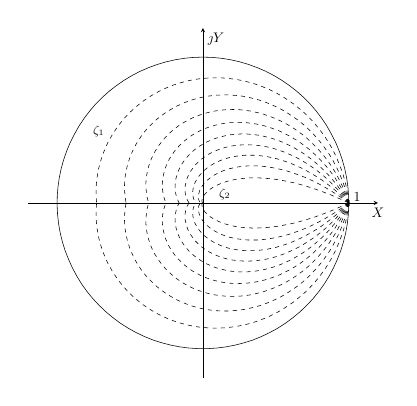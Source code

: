 % This file was created by matlab2tikz.
%
%The latest updates can be retrieved from
%  http://www.mathworks.com/matlabcentral/fileexchange/22022-matlab2tikz-matlab2tikz
%where you can also make suggestions and rate matlab2tikz.
%
\begin{tikzpicture}[scale = 0.5]

\begin{axis}[%
  axis lines=center,
  width=3.5in,
  height=3.5in,
  scale only axis,
  xmin=-1.2,
  xmax=1.2,
  ymin=-1.2,
  ymax=1.2,
  xtick={1},
  ytick=\empty,
  xticklabel style={anchor=south west, draw=none},
  xlabel={$X$},
  ylabel={$\jmath Y$},
  x label style={anchor=north}
]
\addplot [color=black, forget plot]
  table[row sep=crcr]{%
0	1\\
0.063	0.998\\
0.127	0.992\\
0.189	0.982\\
0.251	0.968\\
0.312	0.95\\
0.372	0.928\\
0.43	0.903\\
0.486	0.874\\
0.541	0.841\\
0.593	0.805\\
0.643	0.766\\
0.69	0.724\\
0.735	0.679\\
0.776	0.631\\
0.815	0.58\\
0.85	0.527\\
0.881	0.472\\
0.91	0.415\\
0.934	0.357\\
0.955	0.297\\
0.972	0.236\\
0.985	0.174\\
0.994	0.111\\
0.999	0.048\\
1.0	-0.016\\
0.997	-0.079\\
0.99	-0.142\\
0.979	-0.205\\
0.964	-0.266\\
0.945	-0.327\\
0.922	-0.386\\
0.896	-0.444\\
0.866	-0.5\\
0.833	-0.554\\
0.796	-0.606\\
0.756	-0.655\\
0.713	-0.701\\
0.667	-0.745\\
0.618	-0.786\\
0.567	-0.824\\
0.514	-0.858\\
0.458	-0.889\\
0.401	-0.916\\
0.342	-0.94\\
0.282	-0.959\\
0.22	-0.975\\
0.158	-0.987\\
0.095	-0.995\\
0.032	-0.999\\
-0.032	-0.999\\
-0.095	-0.995\\
-0.158	-0.987\\
-0.22	-0.975\\
-0.282	-0.959\\
-0.342	-0.94\\
-0.401	-0.916\\
-0.458	-0.889\\
-0.514	-0.858\\
-0.567	-0.824\\
-0.618	-0.786\\
-0.667	-0.745\\
-0.713	-0.701\\
-0.756	-0.655\\
-0.796	-0.606\\
-0.833	-0.554\\
-0.866	-0.5\\
-0.896	-0.444\\
-0.922	-0.386\\
-0.945	-0.327\\
-0.964	-0.266\\
-0.979	-0.205\\
-0.99	-0.142\\
-0.997	-0.079\\
-1.0	-0.016\\
-0.999	0.048\\
-0.994	0.111\\
-0.985	0.174\\
-0.972	0.236\\
-0.955	0.297\\
-0.934	0.357\\
-0.91	0.415\\
-0.881	0.472\\
-0.85	0.527\\
-0.815	0.58\\
-0.776	0.631\\
-0.735	0.679\\
-0.69	0.724\\
-0.643	0.766\\
-0.593	0.805\\
-0.541	0.841\\
-0.486	0.874\\
-0.43	0.903\\
-0.372	0.928\\
-0.312	0.95\\
-0.251	0.968\\
-0.189	0.982\\
-0.127	0.992\\
-0.063	0.998\\
-2.449e-16	1\\
};
\addplot [color=black, dashed, forget plot]
  table[row sep=crcr]{%
1	0\\
0.996	0.031\\
0.992	0.062\\
0.986	0.093\\
0.98	0.124\\
0.972	0.154\\
0.964	0.184\\
0.955	0.213\\
0.944	0.242\\
0.933	0.271\\
0.921	0.299\\
0.909	0.327\\
0.895	0.354\\
0.881	0.381\\
0.866	0.407\\
0.85	0.433\\
0.833	0.458\\
0.816	0.482\\
0.798	0.506\\
0.779	0.529\\
0.76	0.552\\
0.739	0.574\\
0.719	0.595\\
0.698	0.615\\
0.676	0.635\\
0.653	0.653\\
0.631	0.672\\
0.607	0.689\\
0.583	0.705\\
0.559	0.721\\
0.535	0.736\\
0.51	0.75\\
0.484	0.763\\
0.459	0.776\\
0.433	0.787\\
0.406	0.798\\
0.38	0.808\\
0.353	0.817\\
0.327	0.825\\
0.299	0.832\\
0.272	0.838\\
0.245	0.844\\
0.218	0.848\\
0.19	0.852\\
0.163	0.855\\
0.136	0.857\\
0.108	0.858\\
0.081	0.858\\
0.054	0.858\\
0.027	0.856\\
5.229e-17	0.854\\
-0.027	0.851\\
-0.053	0.847\\
-0.08	0.842\\
-0.106	0.837\\
-0.131	0.83\\
-0.157	0.823\\
-0.182	0.815\\
-0.207	0.807\\
-0.232	0.797\\
-0.256	0.787\\
-0.279	0.776\\
-0.303	0.764\\
-0.326	0.752\\
-0.348	0.739\\
-0.37	0.726\\
-0.391	0.711\\
-0.412	0.697\\
-0.432	0.681\\
-0.452	0.665\\
-0.471	0.649\\
-0.49	0.631\\
-0.508	0.614\\
-0.525	0.596\\
-0.542	0.577\\
-0.558	0.558\\
-0.573	0.539\\
-0.588	0.519\\
-0.602	0.498\\
-0.616	0.478\\
-0.628	0.457\\
-0.64	0.435\\
-0.652	0.414\\
-0.662	0.392\\
-0.672	0.37\\
-0.681	0.347\\
-0.69	0.325\\
-0.697	0.302\\
-0.704	0.279\\
-0.71	0.256\\
-0.716	0.233\\
-0.72	0.209\\
-0.724	0.186\\
-0.728	0.163\\
-0.73	0.139\\
-0.732	0.116\\
-0.733	0.093\\
-0.733	0.069\\
-0.732	0.046\\
-0.731	0.023\\
-0.729	8.931e-17\\
};
\addplot [color=black, dashed, forget plot]
  table[row sep=crcr]{%
1	-0\\
0.996	-0.031\\
0.992	-0.062\\
0.986	-0.093\\
0.98	-0.124\\
0.972	-0.154\\
0.964	-0.184\\
0.955	-0.213\\
0.944	-0.242\\
0.933	-0.271\\
0.921	-0.299\\
0.909	-0.327\\
0.895	-0.354\\
0.881	-0.381\\
0.866	-0.407\\
0.85	-0.433\\
0.833	-0.458\\
0.816	-0.482\\
0.798	-0.506\\
0.779	-0.529\\
0.76	-0.552\\
0.739	-0.574\\
0.719	-0.595\\
0.698	-0.615\\
0.676	-0.635\\
0.653	-0.653\\
0.631	-0.672\\
0.607	-0.689\\
0.583	-0.705\\
0.559	-0.721\\
0.535	-0.736\\
0.51	-0.75\\
0.484	-0.763\\
0.459	-0.776\\
0.433	-0.787\\
0.406	-0.798\\
0.38	-0.808\\
0.353	-0.817\\
0.327	-0.825\\
0.299	-0.832\\
0.272	-0.838\\
0.245	-0.844\\
0.218	-0.848\\
0.19	-0.852\\
0.163	-0.855\\
0.136	-0.857\\
0.108	-0.858\\
0.081	-0.858\\
0.054	-0.858\\
0.027	-0.856\\
5.229e-17	-0.854\\
-0.027	-0.851\\
-0.053	-0.847\\
-0.08	-0.842\\
-0.106	-0.837\\
-0.131	-0.83\\
-0.157	-0.823\\
-0.182	-0.815\\
-0.207	-0.807\\
-0.232	-0.797\\
-0.256	-0.787\\
-0.279	-0.776\\
-0.303	-0.764\\
-0.326	-0.752\\
-0.348	-0.739\\
-0.37	-0.726\\
-0.391	-0.711\\
-0.412	-0.697\\
-0.432	-0.681\\
-0.452	-0.665\\
-0.471	-0.649\\
-0.49	-0.631\\
-0.508	-0.614\\
-0.525	-0.596\\
-0.542	-0.577\\
-0.558	-0.558\\
-0.573	-0.539\\
-0.588	-0.519\\
-0.602	-0.498\\
-0.616	-0.478\\
-0.628	-0.457\\
-0.64	-0.435\\
-0.652	-0.414\\
-0.662	-0.392\\
-0.672	-0.37\\
-0.681	-0.347\\
-0.69	-0.325\\
-0.697	-0.302\\
-0.704	-0.279\\
-0.71	-0.256\\
-0.716	-0.233\\
-0.72	-0.209\\
-0.724	-0.186\\
-0.728	-0.163\\
-0.73	-0.139\\
-0.732	-0.116\\
-0.733	-0.093\\
-0.733	-0.069\\
-0.732	-0.046\\
-0.731	-0.023\\
-0.729	-8.931e-17\\
};
\addplot [color=black, dashed, forget plot]
  table[row sep=crcr]{%
1	0\\
0.993	0.031\\
0.985	0.062\\
0.977	0.092\\
0.967	0.122\\
0.957	0.151\\
0.945	0.18\\
0.933	0.209\\
0.92	0.236\\
0.906	0.263\\
0.892	0.29\\
0.877	0.316\\
0.861	0.341\\
0.844	0.365\\
0.827	0.389\\
0.809	0.412\\
0.791	0.435\\
0.772	0.456\\
0.752	0.477\\
0.732	0.498\\
0.712	0.517\\
0.691	0.536\\
0.669	0.554\\
0.647	0.571\\
0.625	0.587\\
0.602	0.602\\
0.579	0.617\\
0.556	0.631\\
0.533	0.644\\
0.509	0.656\\
0.485	0.667\\
0.461	0.678\\
0.436	0.688\\
0.412	0.697\\
0.387	0.705\\
0.363	0.712\\
0.338	0.718\\
0.313	0.724\\
0.289	0.729\\
0.264	0.733\\
0.239	0.736\\
0.214	0.738\\
0.19	0.74\\
0.166	0.741\\
0.141	0.741\\
0.117	0.74\\
0.093	0.739\\
0.07	0.736\\
0.046	0.734\\
0.023	0.73\\
4.444e-17	0.726\\
-0.023	0.721\\
-0.045	0.715\\
-0.067	0.709\\
-0.089	0.702\\
-0.11	0.694\\
-0.131	0.686\\
-0.151	0.677\\
-0.171	0.668\\
-0.191	0.658\\
-0.21	0.647\\
-0.229	0.636\\
-0.247	0.625\\
-0.265	0.613\\
-0.282	0.6\\
-0.299	0.587\\
-0.316	0.574\\
-0.331	0.56\\
-0.346	0.546\\
-0.361	0.531\\
-0.375	0.516\\
-0.389	0.501\\
-0.402	0.486\\
-0.414	0.47\\
-0.426	0.454\\
-0.437	0.437\\
-0.448	0.42\\
-0.458	0.404\\
-0.467	0.387\\
-0.476	0.369\\
-0.484	0.352\\
-0.492	0.334\\
-0.499	0.317\\
-0.505	0.299\\
-0.511	0.281\\
-0.517	0.263\\
-0.521	0.245\\
-0.525	0.227\\
-0.529	0.209\\
-0.532	0.191\\
-0.534	0.174\\
-0.536	0.156\\
-0.537	0.138\\
-0.538	0.12\\
-0.538	0.103\\
-0.537	0.085\\
-0.536	0.068\\
-0.534	0.051\\
-0.532	0.033\\
-0.53	0.017\\
-0.527	6.449e-17\\
};
\addplot [color=black, dashed, forget plot]
  table[row sep=crcr]{%
1	-0\\
0.993	-0.031\\
0.985	-0.062\\
0.977	-0.092\\
0.967	-0.122\\
0.957	-0.151\\
0.945	-0.18\\
0.933	-0.209\\
0.92	-0.236\\
0.906	-0.263\\
0.892	-0.29\\
0.877	-0.316\\
0.861	-0.341\\
0.844	-0.365\\
0.827	-0.389\\
0.809	-0.412\\
0.791	-0.435\\
0.772	-0.456\\
0.752	-0.477\\
0.732	-0.498\\
0.712	-0.517\\
0.691	-0.536\\
0.669	-0.554\\
0.647	-0.571\\
0.625	-0.587\\
0.602	-0.602\\
0.579	-0.617\\
0.556	-0.631\\
0.533	-0.644\\
0.509	-0.656\\
0.485	-0.667\\
0.461	-0.678\\
0.436	-0.688\\
0.412	-0.697\\
0.387	-0.705\\
0.363	-0.712\\
0.338	-0.718\\
0.313	-0.724\\
0.289	-0.729\\
0.264	-0.733\\
0.239	-0.736\\
0.214	-0.738\\
0.19	-0.74\\
0.166	-0.741\\
0.141	-0.741\\
0.117	-0.74\\
0.093	-0.739\\
0.07	-0.736\\
0.046	-0.734\\
0.023	-0.73\\
4.444e-17	-0.726\\
-0.023	-0.721\\
-0.045	-0.715\\
-0.067	-0.709\\
-0.089	-0.702\\
-0.11	-0.694\\
-0.131	-0.686\\
-0.151	-0.677\\
-0.171	-0.668\\
-0.191	-0.658\\
-0.21	-0.647\\
-0.229	-0.636\\
-0.247	-0.625\\
-0.265	-0.613\\
-0.282	-0.6\\
-0.299	-0.587\\
-0.316	-0.574\\
-0.331	-0.56\\
-0.346	-0.546\\
-0.361	-0.531\\
-0.375	-0.516\\
-0.389	-0.501\\
-0.402	-0.486\\
-0.414	-0.47\\
-0.426	-0.454\\
-0.437	-0.437\\
-0.448	-0.42\\
-0.458	-0.404\\
-0.467	-0.387\\
-0.476	-0.369\\
-0.484	-0.352\\
-0.492	-0.334\\
-0.499	-0.317\\
-0.505	-0.299\\
-0.511	-0.281\\
-0.517	-0.263\\
-0.521	-0.245\\
-0.525	-0.227\\
-0.529	-0.209\\
-0.532	-0.191\\
-0.534	-0.174\\
-0.536	-0.156\\
-0.537	-0.138\\
-0.538	-0.12\\
-0.538	-0.103\\
-0.537	-0.085\\
-0.536	-0.068\\
-0.534	-0.051\\
-0.532	-0.033\\
-0.53	-0.017\\
-0.527	-6.449e-17\\
};
\addplot [color=black, dashed, forget plot]
  table[row sep=crcr]{%
1	0\\
0.99	0.031\\
0.978	0.062\\
0.966	0.091\\
0.954	0.12\\
0.94	0.149\\
0.926	0.177\\
0.911	0.204\\
0.895	0.23\\
0.879	0.255\\
0.862	0.28\\
0.844	0.304\\
0.826	0.327\\
0.807	0.349\\
0.788	0.371\\
0.768	0.391\\
0.748	0.411\\
0.728	0.43\\
0.707	0.449\\
0.686	0.466\\
0.664	0.482\\
0.642	0.498\\
0.62	0.513\\
0.598	0.527\\
0.575	0.54\\
0.552	0.552\\
0.529	0.564\\
0.506	0.574\\
0.483	0.584\\
0.46	0.593\\
0.437	0.601\\
0.414	0.609\\
0.391	0.615\\
0.367	0.621\\
0.344	0.626\\
0.321	0.631\\
0.298	0.634\\
0.276	0.637\\
0.253	0.639\\
0.23	0.64\\
0.208	0.641\\
0.186	0.64\\
0.164	0.64\\
0.143	0.638\\
0.121	0.636\\
0.1	0.633\\
0.08	0.63\\
0.059	0.626\\
0.039	0.621\\
0.019	0.616\\
3.736e-17	0.61\\
-0.019	0.604\\
-0.038	0.597\\
-0.056	0.59\\
-0.074	0.582\\
-0.091	0.574\\
-0.108	0.565\\
-0.124	0.556\\
-0.14	0.546\\
-0.156	0.536\\
-0.171	0.526\\
-0.185	0.515\\
-0.2	0.504\\
-0.213	0.493\\
-0.226	0.481\\
-0.239	0.469\\
-0.251	0.457\\
-0.263	0.444\\
-0.274	0.431\\
-0.284	0.418\\
-0.294	0.405\\
-0.304	0.392\\
-0.313	0.378\\
-0.321	0.365\\
-0.33	0.351\\
-0.337	0.337\\
-0.344	0.323\\
-0.351	0.309\\
-0.357	0.295\\
-0.362	0.281\\
-0.367	0.267\\
-0.372	0.252\\
-0.376	0.238\\
-0.379	0.224\\
-0.382	0.21\\
-0.385	0.196\\
-0.387	0.182\\
-0.389	0.168\\
-0.39	0.154\\
-0.391	0.141\\
-0.391	0.127\\
-0.391	0.114\\
-0.39	0.1\\
-0.389	0.087\\
-0.388	0.074\\
-0.386	0.061\\
-0.384	0.049\\
-0.382	0.036\\
-0.379	0.024\\
-0.376	0.012\\
-0.372	4.56e-17\\
};
\addplot [color=black, dashed, forget plot]
  table[row sep=crcr]{%
1	-0\\
0.99	-0.031\\
0.978	-0.062\\
0.966	-0.091\\
0.954	-0.12\\
0.94	-0.149\\
0.926	-0.177\\
0.911	-0.204\\
0.895	-0.23\\
0.879	-0.255\\
0.862	-0.28\\
0.844	-0.304\\
0.826	-0.327\\
0.807	-0.349\\
0.788	-0.371\\
0.768	-0.391\\
0.748	-0.411\\
0.728	-0.43\\
0.707	-0.449\\
0.686	-0.466\\
0.664	-0.482\\
0.642	-0.498\\
0.62	-0.513\\
0.598	-0.527\\
0.575	-0.54\\
0.552	-0.552\\
0.529	-0.564\\
0.506	-0.574\\
0.483	-0.584\\
0.46	-0.593\\
0.437	-0.601\\
0.414	-0.609\\
0.391	-0.615\\
0.367	-0.621\\
0.344	-0.626\\
0.321	-0.631\\
0.298	-0.634\\
0.276	-0.637\\
0.253	-0.639\\
0.23	-0.64\\
0.208	-0.641\\
0.186	-0.64\\
0.164	-0.64\\
0.143	-0.638\\
0.121	-0.636\\
0.1	-0.633\\
0.08	-0.63\\
0.059	-0.626\\
0.039	-0.621\\
0.019	-0.616\\
3.736e-17	-0.61\\
-0.019	-0.604\\
-0.038	-0.597\\
-0.056	-0.59\\
-0.074	-0.582\\
-0.091	-0.574\\
-0.108	-0.565\\
-0.124	-0.556\\
-0.14	-0.546\\
-0.156	-0.536\\
-0.171	-0.526\\
-0.185	-0.515\\
-0.2	-0.504\\
-0.213	-0.493\\
-0.226	-0.481\\
-0.239	-0.469\\
-0.251	-0.457\\
-0.263	-0.444\\
-0.274	-0.431\\
-0.284	-0.418\\
-0.294	-0.405\\
-0.304	-0.392\\
-0.313	-0.378\\
-0.321	-0.365\\
-0.33	-0.351\\
-0.337	-0.337\\
-0.344	-0.323\\
-0.351	-0.309\\
-0.357	-0.295\\
-0.362	-0.281\\
-0.367	-0.267\\
-0.372	-0.252\\
-0.376	-0.238\\
-0.379	-0.224\\
-0.382	-0.21\\
-0.385	-0.196\\
-0.387	-0.182\\
-0.389	-0.168\\
-0.39	-0.154\\
-0.391	-0.141\\
-0.391	-0.127\\
-0.391	-0.114\\
-0.39	-0.1\\
-0.389	-0.087\\
-0.388	-0.074\\
-0.386	-0.061\\
-0.384	-0.049\\
-0.382	-0.036\\
-0.379	-0.024\\
-0.376	-0.012\\
-0.372	-4.56e-17\\
};
\addplot [color=black, dashed, forget plot]
  table[row sep=crcr]{%
1	0\\
0.986	0.031\\
0.971	0.061\\
0.955	0.09\\
0.939	0.119\\
0.922	0.146\\
0.905	0.173\\
0.887	0.198\\
0.868	0.223\\
0.849	0.247\\
0.829	0.269\\
0.809	0.291\\
0.789	0.312\\
0.768	0.332\\
0.747	0.351\\
0.725	0.37\\
0.704	0.387\\
0.682	0.403\\
0.66	0.419\\
0.637	0.433\\
0.615	0.447\\
0.592	0.46\\
0.57	0.471\\
0.547	0.482\\
0.525	0.493\\
0.502	0.502\\
0.479	0.51\\
0.457	0.518\\
0.434	0.525\\
0.412	0.531\\
0.39	0.536\\
0.367	0.541\\
0.346	0.544\\
0.324	0.547\\
0.302	0.55\\
0.281	0.551\\
0.26	0.552\\
0.239	0.553\\
0.219	0.552\\
0.198	0.551\\
0.179	0.55\\
0.159	0.547\\
0.14	0.545\\
0.121	0.541\\
0.102	0.537\\
0.084	0.533\\
0.067	0.528\\
0.049	0.523\\
0.033	0.517\\
0.016	0.511\\
3.085e-17	0.504\\
-0.016	0.497\\
-0.031	0.489\\
-0.046	0.481\\
-0.06	0.473\\
-0.074	0.465\\
-0.087	0.456\\
-0.1	0.447\\
-0.112	0.437\\
-0.124	0.428\\
-0.136	0.418\\
-0.147	0.408\\
-0.157	0.397\\
-0.167	0.387\\
-0.177	0.376\\
-0.186	0.365\\
-0.195	0.355\\
-0.203	0.343\\
-0.211	0.332\\
-0.218	0.321\\
-0.225	0.31\\
-0.232	0.298\\
-0.238	0.287\\
-0.243	0.276\\
-0.248	0.264\\
-0.253	0.253\\
-0.257	0.241\\
-0.261	0.23\\
-0.264	0.219\\
-0.267	0.207\\
-0.27	0.196\\
-0.272	0.185\\
-0.274	0.174\\
-0.276	0.163\\
-0.277	0.152\\
-0.278	0.142\\
-0.278	0.131\\
-0.278	0.12\\
-0.278	0.11\\
-0.278	0.1\\
-0.277	0.09\\
-0.276	0.08\\
-0.274	0.07\\
-0.273	0.061\\
-0.271	0.052\\
-0.268	0.043\\
-0.266	0.034\\
-0.263	0.025\\
-0.26	0.016\\
-0.257	0.008\\
-0.254	3.108e-17\\
};
\addplot [color=black, dashed, forget plot]
  table[row sep=crcr]{%
1	-0\\
0.986	-0.031\\
0.971	-0.061\\
0.955	-0.09\\
0.939	-0.119\\
0.922	-0.146\\
0.905	-0.173\\
0.887	-0.198\\
0.868	-0.223\\
0.849	-0.247\\
0.829	-0.269\\
0.809	-0.291\\
0.789	-0.312\\
0.768	-0.332\\
0.747	-0.351\\
0.725	-0.37\\
0.704	-0.387\\
0.682	-0.403\\
0.66	-0.419\\
0.637	-0.433\\
0.615	-0.447\\
0.592	-0.46\\
0.57	-0.471\\
0.547	-0.482\\
0.525	-0.493\\
0.502	-0.502\\
0.479	-0.51\\
0.457	-0.518\\
0.434	-0.525\\
0.412	-0.531\\
0.39	-0.536\\
0.367	-0.541\\
0.346	-0.544\\
0.324	-0.547\\
0.302	-0.55\\
0.281	-0.551\\
0.26	-0.552\\
0.239	-0.553\\
0.219	-0.552\\
0.198	-0.551\\
0.179	-0.55\\
0.159	-0.547\\
0.14	-0.545\\
0.121	-0.541\\
0.102	-0.537\\
0.084	-0.533\\
0.067	-0.528\\
0.049	-0.523\\
0.033	-0.517\\
0.016	-0.511\\
3.085e-17	-0.504\\
-0.016	-0.497\\
-0.031	-0.489\\
-0.046	-0.481\\
-0.06	-0.473\\
-0.074	-0.465\\
-0.087	-0.456\\
-0.1	-0.447\\
-0.112	-0.437\\
-0.124	-0.428\\
-0.136	-0.418\\
-0.147	-0.408\\
-0.157	-0.397\\
-0.167	-0.387\\
-0.177	-0.376\\
-0.186	-0.365\\
-0.195	-0.355\\
-0.203	-0.343\\
-0.211	-0.332\\
-0.218	-0.321\\
-0.225	-0.31\\
-0.232	-0.298\\
-0.238	-0.287\\
-0.243	-0.276\\
-0.248	-0.264\\
-0.253	-0.253\\
-0.257	-0.241\\
-0.261	-0.23\\
-0.264	-0.219\\
-0.267	-0.207\\
-0.27	-0.196\\
-0.272	-0.185\\
-0.274	-0.174\\
-0.276	-0.163\\
-0.277	-0.152\\
-0.278	-0.142\\
-0.278	-0.131\\
-0.278	-0.12\\
-0.278	-0.11\\
-0.278	-0.1\\
-0.277	-0.09\\
-0.276	-0.08\\
-0.274	-0.07\\
-0.273	-0.061\\
-0.271	-0.052\\
-0.268	-0.043\\
-0.266	-0.034\\
-0.263	-0.025\\
-0.26	-0.016\\
-0.257	-0.008\\
-0.254	-3.108e-17\\
};
\addplot [color=black, dashed, forget plot]
  table[row sep=crcr]{%
1	0\\
0.982	0.031\\
0.962	0.061\\
0.943	0.089\\
0.923	0.117\\
0.902	0.143\\
0.881	0.168\\
0.86	0.192\\
0.838	0.215\\
0.816	0.237\\
0.793	0.258\\
0.771	0.277\\
0.748	0.296\\
0.725	0.314\\
0.702	0.33\\
0.679	0.346\\
0.656	0.36\\
0.632	0.374\\
0.609	0.387\\
0.586	0.398\\
0.563	0.409\\
0.54	0.419\\
0.517	0.428\\
0.494	0.436\\
0.472	0.443\\
0.449	0.449\\
0.427	0.455\\
0.405	0.46\\
0.384	0.464\\
0.362	0.467\\
0.341	0.47\\
0.32	0.471\\
0.3	0.473\\
0.28	0.473\\
0.26	0.473\\
0.241	0.472\\
0.222	0.471\\
0.203	0.469\\
0.185	0.467\\
0.167	0.464\\
0.15	0.46\\
0.133	0.456\\
0.116	0.452\\
0.1	0.447\\
0.084	0.442\\
0.069	0.437\\
0.054	0.431\\
0.04	0.424\\
0.026	0.418\\
0.013	0.411\\
2.472e-17	0.404\\
-0.012	0.396\\
-0.024	0.389\\
-0.036	0.381\\
-0.047	0.373\\
-0.058	0.364\\
-0.068	0.356\\
-0.078	0.347\\
-0.087	0.338\\
-0.096	0.329\\
-0.104	0.32\\
-0.112	0.311\\
-0.12	0.302\\
-0.127	0.293\\
-0.133	0.283\\
-0.14	0.274\\
-0.146	0.265\\
-0.151	0.255\\
-0.156	0.246\\
-0.161	0.237\\
-0.165	0.227\\
-0.169	0.218\\
-0.173	0.209\\
-0.176	0.2\\
-0.179	0.19\\
-0.181	0.181\\
-0.184	0.172\\
-0.186	0.164\\
-0.187	0.155\\
-0.189	0.146\\
-0.19	0.138\\
-0.19	0.129\\
-0.191	0.121\\
-0.191	0.113\\
-0.191	0.105\\
-0.191	0.097\\
-0.19	0.089\\
-0.189	0.082\\
-0.188	0.075\\
-0.187	0.067\\
-0.186	0.06\\
-0.184	0.054\\
-0.183	0.047\\
-0.181	0.04\\
-0.179	0.034\\
-0.176	0.028\\
-0.174	0.022\\
-0.171	0.016\\
-0.169	0.011\\
-0.166	0.005\\
-0.163	1.997e-17\\
};
\addplot [color=black, dashed, forget plot]
  table[row sep=crcr]{%
1	-0\\
0.982	-0.031\\
0.962	-0.061\\
0.943	-0.089\\
0.923	-0.117\\
0.902	-0.143\\
0.881	-0.168\\
0.86	-0.192\\
0.838	-0.215\\
0.816	-0.237\\
0.793	-0.258\\
0.771	-0.277\\
0.748	-0.296\\
0.725	-0.314\\
0.702	-0.33\\
0.679	-0.346\\
0.656	-0.36\\
0.632	-0.374\\
0.609	-0.387\\
0.586	-0.398\\
0.563	-0.409\\
0.54	-0.419\\
0.517	-0.428\\
0.494	-0.436\\
0.472	-0.443\\
0.449	-0.449\\
0.427	-0.455\\
0.405	-0.46\\
0.384	-0.464\\
0.362	-0.467\\
0.341	-0.47\\
0.32	-0.471\\
0.3	-0.473\\
0.28	-0.473\\
0.26	-0.473\\
0.241	-0.472\\
0.222	-0.471\\
0.203	-0.469\\
0.185	-0.467\\
0.167	-0.464\\
0.15	-0.46\\
0.133	-0.456\\
0.116	-0.452\\
0.1	-0.447\\
0.084	-0.442\\
0.069	-0.437\\
0.054	-0.431\\
0.04	-0.424\\
0.026	-0.418\\
0.013	-0.411\\
2.472e-17	-0.404\\
-0.012	-0.396\\
-0.024	-0.389\\
-0.036	-0.381\\
-0.047	-0.373\\
-0.058	-0.364\\
-0.068	-0.356\\
-0.078	-0.347\\
-0.087	-0.338\\
-0.096	-0.329\\
-0.104	-0.32\\
-0.112	-0.311\\
-0.12	-0.302\\
-0.127	-0.293\\
-0.133	-0.283\\
-0.14	-0.274\\
-0.146	-0.265\\
-0.151	-0.255\\
-0.156	-0.246\\
-0.161	-0.237\\
-0.165	-0.227\\
-0.169	-0.218\\
-0.173	-0.209\\
-0.176	-0.2\\
-0.179	-0.19\\
-0.181	-0.181\\
-0.184	-0.172\\
-0.186	-0.164\\
-0.187	-0.155\\
-0.189	-0.146\\
-0.19	-0.138\\
-0.19	-0.129\\
-0.191	-0.121\\
-0.191	-0.113\\
-0.191	-0.105\\
-0.191	-0.097\\
-0.19	-0.089\\
-0.189	-0.082\\
-0.188	-0.075\\
-0.187	-0.067\\
-0.186	-0.06\\
-0.184	-0.054\\
-0.183	-0.047\\
-0.181	-0.04\\
-0.179	-0.034\\
-0.176	-0.028\\
-0.174	-0.022\\
-0.171	-0.016\\
-0.169	-0.011\\
-0.166	-0.005\\
-0.163	-1.997e-17\\
};
\addplot [color=black, dashed, forget plot]
  table[row sep=crcr]{%
1	0\\
0.976	0.031\\
0.952	0.06\\
0.928	0.088\\
0.903	0.114\\
0.878	0.139\\
0.853	0.163\\
0.828	0.185\\
0.802	0.206\\
0.777	0.226\\
0.751	0.244\\
0.726	0.261\\
0.701	0.277\\
0.676	0.292\\
0.651	0.306\\
0.626	0.319\\
0.601	0.33\\
0.577	0.341\\
0.552	0.351\\
0.529	0.359\\
0.505	0.367\\
0.482	0.374\\
0.459	0.38\\
0.436	0.385\\
0.414	0.389\\
0.392	0.392\\
0.371	0.395\\
0.35	0.397\\
0.33	0.398\\
0.309	0.399\\
0.29	0.399\\
0.271	0.398\\
0.252	0.397\\
0.234	0.396\\
0.216	0.393\\
0.199	0.391\\
0.182	0.387\\
0.166	0.384\\
0.15	0.38\\
0.135	0.375\\
0.12	0.371\\
0.106	0.365\\
0.092	0.36\\
0.079	0.354\\
0.066	0.348\\
0.054	0.342\\
0.042	0.336\\
0.031	0.329\\
0.02	0.322\\
0.01	0.315\\
1.885e-17	0.308\\
-0.009	0.301\\
-0.018	0.293\\
-0.027	0.286\\
-0.035	0.278\\
-0.043	0.27\\
-0.05	0.263\\
-0.057	0.255\\
-0.063	0.247\\
-0.069	0.239\\
-0.075	0.231\\
-0.08	0.224\\
-0.085	0.216\\
-0.09	0.208\\
-0.094	0.2\\
-0.098	0.193\\
-0.102	0.185\\
-0.105	0.178\\
-0.108	0.17\\
-0.111	0.163\\
-0.113	0.155\\
-0.115	0.148\\
-0.117	0.141\\
-0.118	0.134\\
-0.12	0.127\\
-0.121	0.121\\
-0.122	0.114\\
-0.122	0.108\\
-0.123	0.101\\
-0.123	0.095\\
-0.123	0.089\\
-0.123	0.083\\
-0.122	0.078\\
-0.122	0.072\\
-0.121	0.067\\
-0.12	0.061\\
-0.119	0.056\\
-0.118	0.051\\
-0.117	0.046\\
-0.116	0.042\\
-0.114	0.037\\
-0.113	0.033\\
-0.111	0.028\\
-0.109	0.024\\
-0.107	0.02\\
-0.105	0.017\\
-0.103	0.013\\
-0.101	0.01\\
-0.099	0.006\\
-0.097	0.003\\
-0.095	1.161e-17\\
};
\addplot [color=black, dashed, forget plot]
  table[row sep=crcr]{%
1	-0\\
0.976	-0.031\\
0.952	-0.06\\
0.928	-0.088\\
0.903	-0.114\\
0.878	-0.139\\
0.853	-0.163\\
0.828	-0.185\\
0.802	-0.206\\
0.777	-0.226\\
0.751	-0.244\\
0.726	-0.261\\
0.701	-0.277\\
0.676	-0.292\\
0.651	-0.306\\
0.626	-0.319\\
0.601	-0.33\\
0.577	-0.341\\
0.552	-0.351\\
0.529	-0.359\\
0.505	-0.367\\
0.482	-0.374\\
0.459	-0.38\\
0.436	-0.385\\
0.414	-0.389\\
0.392	-0.392\\
0.371	-0.395\\
0.35	-0.397\\
0.33	-0.398\\
0.309	-0.399\\
0.29	-0.399\\
0.271	-0.398\\
0.252	-0.397\\
0.234	-0.396\\
0.216	-0.393\\
0.199	-0.391\\
0.182	-0.387\\
0.166	-0.384\\
0.15	-0.38\\
0.135	-0.375\\
0.12	-0.371\\
0.106	-0.365\\
0.092	-0.36\\
0.079	-0.354\\
0.066	-0.348\\
0.054	-0.342\\
0.042	-0.336\\
0.031	-0.329\\
0.02	-0.322\\
0.01	-0.315\\
1.885e-17	-0.308\\
-0.009	-0.301\\
-0.018	-0.293\\
-0.027	-0.286\\
-0.035	-0.278\\
-0.043	-0.27\\
-0.05	-0.263\\
-0.057	-0.255\\
-0.063	-0.247\\
-0.069	-0.239\\
-0.075	-0.231\\
-0.08	-0.224\\
-0.085	-0.216\\
-0.09	-0.208\\
-0.094	-0.2\\
-0.098	-0.193\\
-0.102	-0.185\\
-0.105	-0.178\\
-0.108	-0.17\\
-0.111	-0.163\\
-0.113	-0.155\\
-0.115	-0.148\\
-0.117	-0.141\\
-0.118	-0.134\\
-0.12	-0.127\\
-0.121	-0.121\\
-0.122	-0.114\\
-0.122	-0.108\\
-0.123	-0.101\\
-0.123	-0.095\\
-0.123	-0.089\\
-0.123	-0.083\\
-0.122	-0.078\\
-0.122	-0.072\\
-0.121	-0.067\\
-0.12	-0.061\\
-0.119	-0.056\\
-0.118	-0.051\\
-0.117	-0.046\\
-0.116	-0.042\\
-0.114	-0.037\\
-0.113	-0.033\\
-0.111	-0.028\\
-0.109	-0.024\\
-0.107	-0.02\\
-0.105	-0.017\\
-0.103	-0.013\\
-0.101	-0.01\\
-0.099	-0.006\\
-0.097	-0.003\\
-0.095	-1.161e-17\\
};
\addplot [color=black, dashed, forget plot]
  table[row sep=crcr]{%
1	0\\
0.969	0.03\\
0.938	0.059\\
0.908	0.086\\
0.877	0.111\\
0.847	0.134\\
0.817	0.156\\
0.787	0.176\\
0.757	0.194\\
0.728	0.211\\
0.699	0.227\\
0.671	0.241\\
0.643	0.254\\
0.615	0.266\\
0.588	0.277\\
0.561	0.286\\
0.535	0.294\\
0.51	0.302\\
0.485	0.308\\
0.461	0.313\\
0.437	0.318\\
0.414	0.321\\
0.391	0.324\\
0.369	0.326\\
0.348	0.327\\
0.327	0.327\\
0.307	0.327\\
0.288	0.327\\
0.269	0.325\\
0.251	0.324\\
0.233	0.321\\
0.216	0.318\\
0.2	0.315\\
0.184	0.312\\
0.169	0.308\\
0.155	0.303\\
0.141	0.299\\
0.127	0.294\\
0.114	0.289\\
0.102	0.283\\
0.09	0.278\\
0.079	0.272\\
0.068	0.266\\
0.058	0.26\\
0.048	0.253\\
0.039	0.247\\
0.03	0.241\\
0.022	0.234\\
0.014	0.228\\
0.007	0.221\\
1.313e-17	0.214\\
-0.007	0.208\\
-0.013	0.201\\
-0.018	0.195\\
-0.024	0.188\\
-0.029	0.182\\
-0.033	0.175\\
-0.038	0.169\\
-0.042	0.162\\
-0.045	0.156\\
-0.049	0.15\\
-0.052	0.144\\
-0.055	0.138\\
-0.057	0.132\\
-0.059	0.126\\
-0.061	0.12\\
-0.063	0.115\\
-0.065	0.109\\
-0.066	0.104\\
-0.067	0.099\\
-0.068	0.094\\
-0.069	0.089\\
-0.069	0.084\\
-0.07	0.079\\
-0.07	0.075\\
-0.07	0.07\\
-0.07	0.066\\
-0.07	0.062\\
-0.07	0.058\\
-0.069	0.054\\
-0.069	0.05\\
-0.068	0.046\\
-0.068	0.043\\
-0.067	0.04\\
-0.066	0.036\\
-0.065	0.033\\
-0.064	0.03\\
-0.063	0.027\\
-0.062	0.024\\
-0.061	0.022\\
-0.06	0.019\\
-0.058	0.017\\
-0.057	0.015\\
-0.056	0.012\\
-0.054	0.01\\
-0.053	0.008\\
-0.052	0.007\\
-0.05	0.005\\
-0.049	0.003\\
-0.047	0.001\\
-0.046	5.632e-18\\
};
\addplot [color=black, dashed, forget plot]
  table[row sep=crcr]{%
1	-0\\
0.969	-0.03\\
0.938	-0.059\\
0.908	-0.086\\
0.877	-0.111\\
0.847	-0.134\\
0.817	-0.156\\
0.787	-0.176\\
0.757	-0.194\\
0.728	-0.211\\
0.699	-0.227\\
0.671	-0.241\\
0.643	-0.254\\
0.615	-0.266\\
0.588	-0.277\\
0.561	-0.286\\
0.535	-0.294\\
0.51	-0.302\\
0.485	-0.308\\
0.461	-0.313\\
0.437	-0.318\\
0.414	-0.321\\
0.391	-0.324\\
0.369	-0.326\\
0.348	-0.327\\
0.327	-0.327\\
0.307	-0.327\\
0.288	-0.327\\
0.269	-0.325\\
0.251	-0.324\\
0.233	-0.321\\
0.216	-0.318\\
0.2	-0.315\\
0.184	-0.312\\
0.169	-0.308\\
0.155	-0.303\\
0.141	-0.299\\
0.127	-0.294\\
0.114	-0.289\\
0.102	-0.283\\
0.09	-0.278\\
0.079	-0.272\\
0.068	-0.266\\
0.058	-0.26\\
0.048	-0.253\\
0.039	-0.247\\
0.03	-0.241\\
0.022	-0.234\\
0.014	-0.228\\
0.007	-0.221\\
1.313e-17	-0.214\\
-0.007	-0.208\\
-0.013	-0.201\\
-0.018	-0.195\\
-0.024	-0.188\\
-0.029	-0.182\\
-0.033	-0.175\\
-0.038	-0.169\\
-0.042	-0.162\\
-0.045	-0.156\\
-0.049	-0.15\\
-0.052	-0.144\\
-0.055	-0.138\\
-0.057	-0.132\\
-0.059	-0.126\\
-0.061	-0.12\\
-0.063	-0.115\\
-0.065	-0.109\\
-0.066	-0.104\\
-0.067	-0.099\\
-0.068	-0.094\\
-0.069	-0.089\\
-0.069	-0.084\\
-0.07	-0.079\\
-0.07	-0.075\\
-0.07	-0.07\\
-0.07	-0.066\\
-0.07	-0.062\\
-0.07	-0.058\\
-0.069	-0.054\\
-0.069	-0.05\\
-0.068	-0.046\\
-0.068	-0.043\\
-0.067	-0.04\\
-0.066	-0.036\\
-0.065	-0.033\\
-0.064	-0.03\\
-0.063	-0.027\\
-0.062	-0.024\\
-0.061	-0.022\\
-0.06	-0.019\\
-0.058	-0.017\\
-0.057	-0.015\\
-0.056	-0.012\\
-0.054	-0.01\\
-0.053	-0.008\\
-0.052	-0.007\\
-0.05	-0.005\\
-0.049	-0.003\\
-0.047	-0.001\\
-0.046	-5.632e-18\\
};
\addplot [color=black, dashed, forget plot]
  table[row sep=crcr]{%
1	0\\
0.959	0.03\\
0.918	0.058\\
0.878	0.083\\
0.839	0.106\\
0.801	0.127\\
0.764	0.146\\
0.728	0.163\\
0.693	0.178\\
0.659	0.191\\
0.626	0.203\\
0.594	0.214\\
0.562	0.223\\
0.532	0.23\\
0.503	0.237\\
0.475	0.242\\
0.448	0.246\\
0.422	0.25\\
0.397	0.252\\
0.373	0.254\\
0.35	0.254\\
0.328	0.254\\
0.307	0.254\\
0.286	0.252\\
0.267	0.25\\
0.248	0.248\\
0.23	0.245\\
0.213	0.242\\
0.197	0.238\\
0.182	0.235\\
0.167	0.23\\
0.153	0.226\\
0.14	0.221\\
0.128	0.216\\
0.116	0.211\\
0.105	0.206\\
0.094	0.2\\
0.084	0.195\\
0.075	0.189\\
0.066	0.184\\
0.058	0.178\\
0.05	0.172\\
0.043	0.167\\
0.036	0.161\\
0.03	0.156\\
0.024	0.15\\
0.018	0.144\\
0.013	0.139\\
0.008	0.134\\
0.004	0.128\\
7.54e-18	0.123\\
-0.004	0.118\\
-0.007	0.113\\
-0.01	0.108\\
-0.013	0.103\\
-0.016	0.099\\
-0.018	0.094\\
-0.02	0.09\\
-0.022	0.085\\
-0.024	0.081\\
-0.025	0.077\\
-0.026	0.073\\
-0.027	0.069\\
-0.028	0.066\\
-0.029	0.062\\
-0.03	0.059\\
-0.03	0.055\\
-0.031	0.052\\
-0.031	0.049\\
-0.031	0.046\\
-0.031	0.043\\
-0.031	0.04\\
-0.031	0.038\\
-0.031	0.035\\
-0.031	0.033\\
-0.031	0.031\\
-0.03	0.028\\
-0.03	0.026\\
-0.029	0.024\\
-0.029	0.022\\
-0.028	0.021\\
-0.028	0.019\\
-0.027	0.017\\
-0.027	0.016\\
-0.026	0.014\\
-0.025	0.013\\
-0.025	0.012\\
-0.024	0.01\\
-0.023	0.009\\
-0.023	0.008\\
-0.022	0.007\\
-0.021	0.006\\
-0.021	0.005\\
-0.02	0.004\\
-0.019	0.004\\
-0.018	0.003\\
-0.018	0.002\\
-0.017	0.002\\
-0.016	0.001\\
-0.016	0.0\\
-0.015	1.857e-18\\
};
\addplot [color=black, dashed, forget plot]
  table[row sep=crcr]{%
1	-0\\
0.959	-0.03\\
0.918	-0.058\\
0.878	-0.083\\
0.839	-0.106\\
0.801	-0.127\\
0.764	-0.146\\
0.728	-0.163\\
0.693	-0.178\\
0.659	-0.191\\
0.626	-0.203\\
0.594	-0.214\\
0.562	-0.223\\
0.532	-0.23\\
0.503	-0.237\\
0.475	-0.242\\
0.448	-0.246\\
0.422	-0.25\\
0.397	-0.252\\
0.373	-0.254\\
0.35	-0.254\\
0.328	-0.254\\
0.307	-0.254\\
0.286	-0.252\\
0.267	-0.25\\
0.248	-0.248\\
0.23	-0.245\\
0.213	-0.242\\
0.197	-0.238\\
0.182	-0.235\\
0.167	-0.23\\
0.153	-0.226\\
0.14	-0.221\\
0.128	-0.216\\
0.116	-0.211\\
0.105	-0.206\\
0.094	-0.2\\
0.084	-0.195\\
0.075	-0.189\\
0.066	-0.184\\
0.058	-0.178\\
0.05	-0.172\\
0.043	-0.167\\
0.036	-0.161\\
0.03	-0.156\\
0.024	-0.15\\
0.018	-0.144\\
0.013	-0.139\\
0.008	-0.134\\
0.004	-0.128\\
7.54e-18	-0.123\\
-0.004	-0.118\\
-0.007	-0.113\\
-0.01	-0.108\\
-0.013	-0.103\\
-0.016	-0.099\\
-0.018	-0.094\\
-0.02	-0.09\\
-0.022	-0.085\\
-0.024	-0.081\\
-0.025	-0.077\\
-0.026	-0.073\\
-0.027	-0.069\\
-0.028	-0.066\\
-0.029	-0.062\\
-0.03	-0.059\\
-0.03	-0.055\\
-0.031	-0.052\\
-0.031	-0.049\\
-0.031	-0.046\\
-0.031	-0.043\\
-0.031	-0.04\\
-0.031	-0.038\\
-0.031	-0.035\\
-0.031	-0.033\\
-0.031	-0.031\\
-0.03	-0.028\\
-0.03	-0.026\\
-0.029	-0.024\\
-0.029	-0.022\\
-0.028	-0.021\\
-0.028	-0.019\\
-0.027	-0.017\\
-0.027	-0.016\\
-0.026	-0.014\\
-0.025	-0.013\\
-0.025	-0.012\\
-0.024	-0.01\\
-0.023	-0.009\\
-0.023	-0.008\\
-0.022	-0.007\\
-0.021	-0.006\\
-0.021	-0.005\\
-0.02	-0.004\\
-0.019	-0.004\\
-0.018	-0.003\\
-0.018	-0.002\\
-0.017	-0.002\\
-0.016	-0.001\\
-0.016	-0.0\\
-0.015	-1.857e-18\\
};
\addplot [color=black, dashed, forget plot]
  table[row sep=crcr]{%
1	0\\
0.937	0.029\\
0.877	0.055\\
0.82	0.077\\
0.765	0.097\\
0.714	0.113\\
0.666	0.127\\
0.62	0.139\\
0.576	0.148\\
0.536	0.156\\
0.497	0.162\\
0.461	0.166\\
0.427	0.169\\
0.395	0.171\\
0.365	0.172\\
0.337	0.172\\
0.31	0.171\\
0.286	0.169\\
0.263	0.167\\
0.241	0.164\\
0.221	0.161\\
0.202	0.157\\
0.185	0.153\\
0.169	0.149\\
0.154	0.144\\
0.14	0.14\\
0.127	0.135\\
0.115	0.13\\
0.104	0.125\\
0.093	0.12\\
0.084	0.116\\
0.075	0.111\\
0.067	0.106\\
0.06	0.101\\
0.053	0.097\\
0.047	0.092\\
0.041	0.088\\
0.036	0.083\\
0.031	0.079\\
0.027	0.075\\
0.023	0.071\\
0.02	0.067\\
0.016	0.064\\
0.013	0.06\\
0.011	0.057\\
0.008	0.053\\
0.006	0.05\\
0.004	0.047\\
0.003	0.044\\
0.001	0.042\\
2.39e-18	0.039\\
-0.001	0.037\\
-0.002	0.034\\
-0.003	0.032\\
-0.004	0.03\\
-0.004	0.028\\
-0.005	0.026\\
-0.005	0.024\\
-0.006	0.023\\
-0.006	0.021\\
-0.006	0.019\\
-0.006	0.018\\
-0.007	0.017\\
-0.007	0.015\\
-0.007	0.014\\
-0.007	0.013\\
-0.007	0.012\\
-0.007	0.011\\
-0.007	0.01\\
-0.006	0.009\\
-0.006	0.009\\
-0.006	0.008\\
-0.006	0.007\\
-0.006	0.007\\
-0.006	0.006\\
-0.005	0.005\\
-0.005	0.005\\
-0.005	0.004\\
-0.005	0.004\\
-0.005	0.004\\
-0.005	0.003\\
-0.004	0.003\\
-0.004	0.003\\
-0.004	0.002\\
-0.004	0.002\\
-0.004	0.002\\
-0.003	0.002\\
-0.003	0.001\\
-0.003	0.001\\
-0.003	0.001\\
-0.003	0.001\\
-0.003	0.001\\
-0.002	0.001\\
-0.002	0.001\\
-0.002	0.0\\
-0.002	0.0\\
-0.002	0.0\\
-0.002	0.0\\
-0.002	0.0\\
-0.002	5.107e-05\\
-0.002	1.866e-19\\
};
\addplot [color=black, dashed, forget plot]
  table[row sep=crcr]{%
1	-0\\
0.937	-0.029\\
0.877	-0.055\\
0.82	-0.077\\
0.765	-0.097\\
0.714	-0.113\\
0.666	-0.127\\
0.62	-0.139\\
0.576	-0.148\\
0.536	-0.156\\
0.497	-0.162\\
0.461	-0.166\\
0.427	-0.169\\
0.395	-0.171\\
0.365	-0.172\\
0.337	-0.172\\
0.31	-0.171\\
0.286	-0.169\\
0.263	-0.167\\
0.241	-0.164\\
0.221	-0.161\\
0.202	-0.157\\
0.185	-0.153\\
0.169	-0.149\\
0.154	-0.144\\
0.14	-0.14\\
0.127	-0.135\\
0.115	-0.13\\
0.104	-0.125\\
0.093	-0.12\\
0.084	-0.116\\
0.075	-0.111\\
0.067	-0.106\\
0.06	-0.101\\
0.053	-0.097\\
0.047	-0.092\\
0.041	-0.088\\
0.036	-0.083\\
0.031	-0.079\\
0.027	-0.075\\
0.023	-0.071\\
0.02	-0.067\\
0.016	-0.064\\
0.013	-0.06\\
0.011	-0.057\\
0.008	-0.053\\
0.006	-0.05\\
0.004	-0.047\\
0.003	-0.044\\
0.001	-0.042\\
2.39e-18	-0.039\\
-0.001	-0.037\\
-0.002	-0.034\\
-0.003	-0.032\\
-0.004	-0.03\\
-0.004	-0.028\\
-0.005	-0.026\\
-0.005	-0.024\\
-0.006	-0.023\\
-0.006	-0.021\\
-0.006	-0.019\\
-0.006	-0.018\\
-0.007	-0.017\\
-0.007	-0.015\\
-0.007	-0.014\\
-0.007	-0.013\\
-0.007	-0.012\\
-0.007	-0.011\\
-0.007	-0.01\\
-0.006	-0.009\\
-0.006	-0.009\\
-0.006	-0.008\\
-0.006	-0.007\\
-0.006	-0.007\\
-0.006	-0.006\\
-0.005	-0.005\\
-0.005	-0.005\\
-0.005	-0.004\\
-0.005	-0.004\\
-0.005	-0.004\\
-0.005	-0.003\\
-0.004	-0.003\\
-0.004	-0.003\\
-0.004	-0.002\\
-0.004	-0.002\\
-0.004	-0.002\\
-0.003	-0.002\\
-0.003	-0.001\\
-0.003	-0.001\\
-0.003	-0.001\\
-0.003	-0.001\\
-0.003	-0.001\\
-0.002	-0.001\\
-0.002	-0.001\\
-0.002	-0.0\\
-0.002	-0.0\\
-0.002	-0.0\\
-0.002	-0.0\\
-0.002	-0.0\\
-0.002	-5.107e-05\\
-0.002	-1.866e-19\\
};
\end{axis}

\draw (1.8,6) node[scale = 0.5, anchor=south] {\small $\zeta_1$};
\draw (5,4.4) node[scale = 0.5, anchor=south] {\small $\zeta_2$};

\end{tikzpicture}%